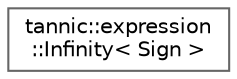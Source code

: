 digraph "Graphical Class Hierarchy"
{
 // LATEX_PDF_SIZE
  bgcolor="transparent";
  edge [fontname=Helvetica,fontsize=10,labelfontname=Helvetica,labelfontsize=10];
  node [fontname=Helvetica,fontsize=10,shape=box,height=0.2,width=0.4];
  rankdir="LR";
  Node0 [id="Node000000",label="tannic::expression\l::Infinity\< Sign \>",height=0.2,width=0.4,color="grey40", fillcolor="white", style="filled",URL="$df/daf/classtannic_1_1expression_1_1Infinity.html",tooltip=" "];
}
